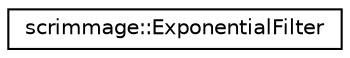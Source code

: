 digraph "Graphical Class Hierarchy"
{
 // LATEX_PDF_SIZE
  edge [fontname="Helvetica",fontsize="10",labelfontname="Helvetica",labelfontsize="10"];
  node [fontname="Helvetica",fontsize="10",shape=record];
  rankdir="LR";
  Node0 [label="scrimmage::ExponentialFilter",height=0.2,width=0.4,color="black", fillcolor="white", style="filled",URL="$classscrimmage_1_1ExponentialFilter.html",tooltip=" "];
}
